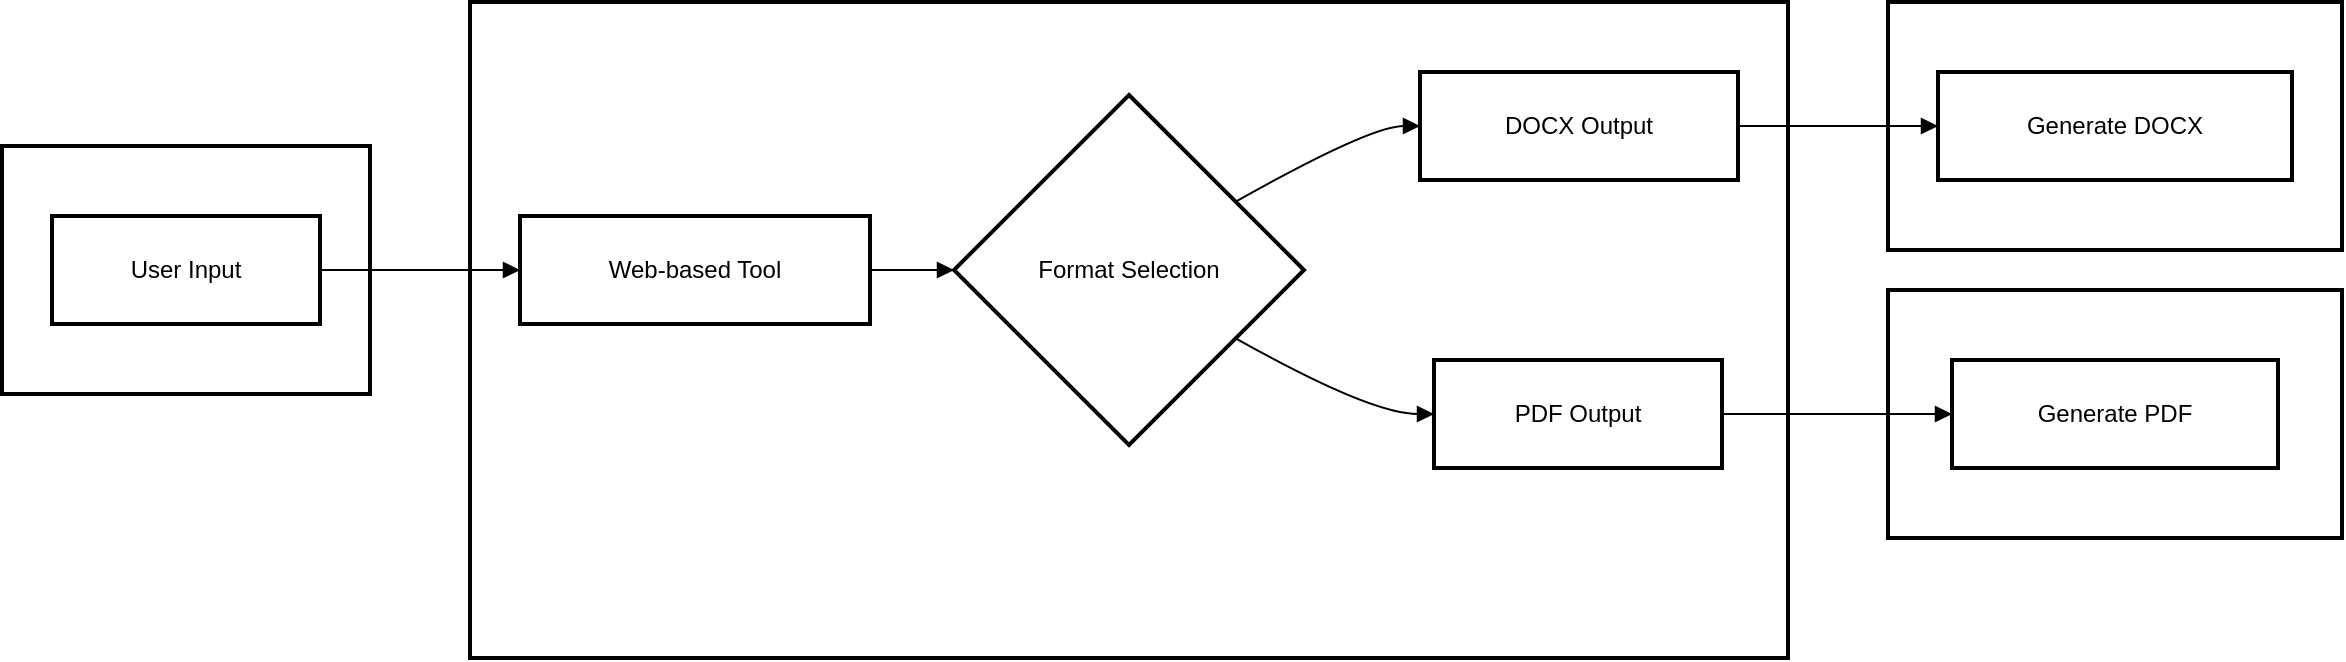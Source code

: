 <mxfile version="26.0.14">
  <diagram name="Page-1" id="D_6IHVbndZNP9aF-NQy3">
    <mxGraphModel dx="1290" dy="574" grid="1" gridSize="10" guides="1" tooltips="1" connect="1" arrows="1" fold="1" page="1" pageScale="1" pageWidth="850" pageHeight="1100" math="0" shadow="0">
      <root>
        <mxCell id="0" />
        <mxCell id="1" parent="0" />
        <mxCell id="2" value="DOCX Generator" style="whiteSpace=wrap;strokeWidth=2;" parent="1" vertex="1">
          <mxGeometry x="951" y="38" width="227" height="124" as="geometry" />
        </mxCell>
        <mxCell id="3" value="PDF Generator" style="whiteSpace=wrap;strokeWidth=2;" parent="1" vertex="1">
          <mxGeometry x="951" y="182" width="227" height="124" as="geometry" />
        </mxCell>
        <mxCell id="4" value="" style="whiteSpace=wrap;strokeWidth=2;" parent="1" vertex="1">
          <mxGeometry x="242" y="38" width="659" height="328" as="geometry" />
        </mxCell>
        <mxCell id="5" value="User" style="whiteSpace=wrap;strokeWidth=2;" parent="1" vertex="1">
          <mxGeometry x="8" y="110" width="184" height="124" as="geometry" />
        </mxCell>
        <mxCell id="6" value="User Input" style="whiteSpace=wrap;strokeWidth=2;" parent="1" vertex="1">
          <mxGeometry x="33" y="145" width="134" height="54" as="geometry" />
        </mxCell>
        <mxCell id="7" value="Web-based Tool" style="whiteSpace=wrap;strokeWidth=2;" parent="1" vertex="1">
          <mxGeometry x="267" y="145" width="175" height="54" as="geometry" />
        </mxCell>
        <mxCell id="8" value="Format Selection" style="rhombus;strokeWidth=2;whiteSpace=wrap;" parent="1" vertex="1">
          <mxGeometry x="484" y="84.5" width="175" height="175" as="geometry" />
        </mxCell>
        <mxCell id="9" value="PDF Output" style="whiteSpace=wrap;strokeWidth=2;" parent="1" vertex="1">
          <mxGeometry x="724" y="217" width="144" height="54" as="geometry" />
        </mxCell>
        <mxCell id="10" value="DOCX Output" style="whiteSpace=wrap;strokeWidth=2;" parent="1" vertex="1">
          <mxGeometry x="717" y="73" width="159" height="54" as="geometry" />
        </mxCell>
        <mxCell id="11" value="Generate PDF" style="whiteSpace=wrap;strokeWidth=2;" parent="1" vertex="1">
          <mxGeometry x="983" y="217" width="163" height="54" as="geometry" />
        </mxCell>
        <mxCell id="12" value="Generate DOCX" style="whiteSpace=wrap;strokeWidth=2;" parent="1" vertex="1">
          <mxGeometry x="976" y="73" width="177" height="54" as="geometry" />
        </mxCell>
        <mxCell id="13" value="" style="curved=1;startArrow=none;endArrow=block;exitX=1;exitY=0.5;entryX=0;entryY=0.5;" parent="1" source="7" target="8" edge="1">
          <mxGeometry relative="1" as="geometry">
            <Array as="points" />
          </mxGeometry>
        </mxCell>
        <mxCell id="14" value="" style="curved=1;startArrow=none;endArrow=block;exitX=1;exitY=0.82;entryX=0;entryY=0.5;" parent="1" source="8" target="9" edge="1">
          <mxGeometry relative="1" as="geometry">
            <Array as="points">
              <mxPoint x="692" y="244" />
            </Array>
          </mxGeometry>
        </mxCell>
        <mxCell id="15" value="" style="curved=1;startArrow=none;endArrow=block;exitX=1;exitY=0.18;entryX=0;entryY=0.5;" parent="1" source="8" target="10" edge="1">
          <mxGeometry relative="1" as="geometry">
            <Array as="points">
              <mxPoint x="692" y="100" />
            </Array>
          </mxGeometry>
        </mxCell>
        <mxCell id="16" value="" style="curved=1;startArrow=none;endArrow=block;exitX=1;exitY=0.5;entryX=0;entryY=0.5;" parent="1" source="6" target="7" edge="1">
          <mxGeometry relative="1" as="geometry">
            <Array as="points" />
          </mxGeometry>
        </mxCell>
        <mxCell id="17" value="" style="curved=1;startArrow=none;endArrow=block;exitX=1.01;exitY=0.5;entryX=0;entryY=0.5;" parent="1" source="9" target="11" edge="1">
          <mxGeometry relative="1" as="geometry">
            <Array as="points" />
          </mxGeometry>
        </mxCell>
        <mxCell id="18" value="" style="curved=1;startArrow=none;endArrow=block;exitX=1;exitY=0.5;entryX=0;entryY=0.5;" parent="1" source="10" target="12" edge="1">
          <mxGeometry relative="1" as="geometry">
            <Array as="points" />
          </mxGeometry>
        </mxCell>
      </root>
    </mxGraphModel>
  </diagram>
</mxfile>
